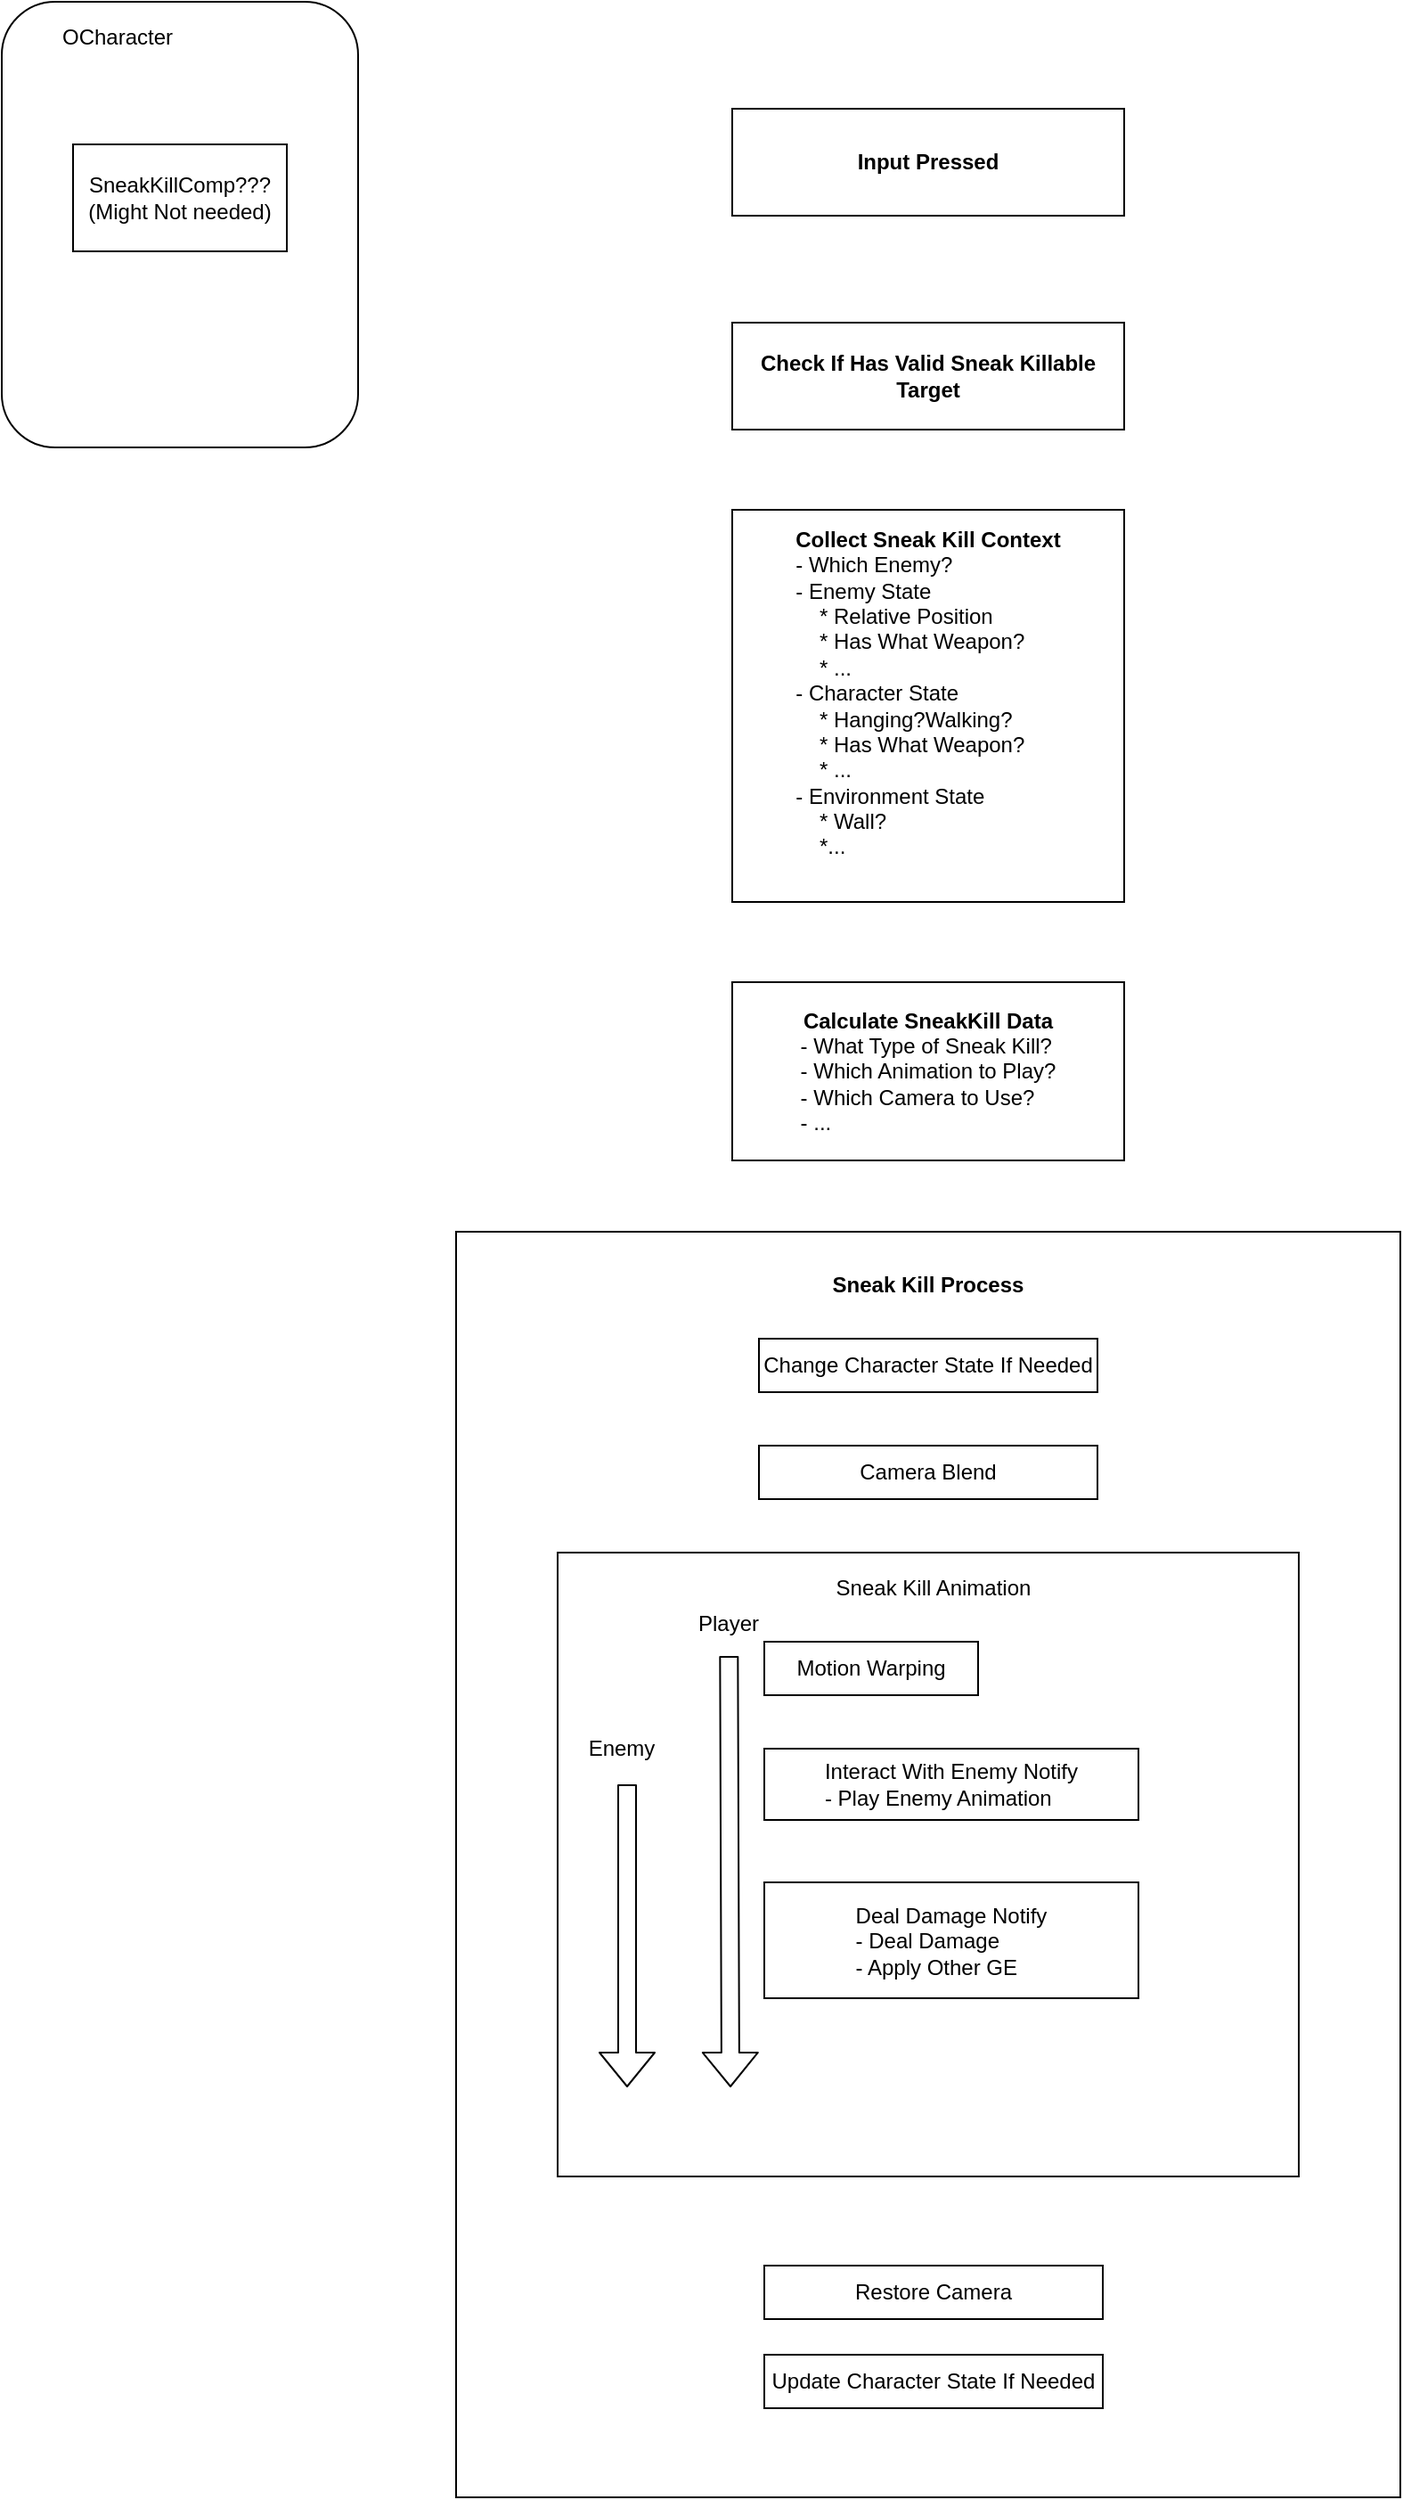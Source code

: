 <mxfile version="14.9.0" type="device"><diagram id="Qs70cXRvj5u2VKLmqpQl" name="Page-1"><mxGraphModel dx="2062" dy="1122" grid="1" gridSize="10" guides="1" tooltips="1" connect="1" arrows="1" fold="1" page="1" pageScale="1" pageWidth="827" pageHeight="1169" math="0" shadow="0"><root><mxCell id="0"/><mxCell id="1" parent="0"/><mxCell id="CFs0evRaRG8XCZpvl0y--2" value="" style="rounded=1;whiteSpace=wrap;html=1;" vertex="1" parent="1"><mxGeometry x="100" y="190" width="200" height="250" as="geometry"/></mxCell><mxCell id="CFs0evRaRG8XCZpvl0y--1" value="SneakKillComp???&lt;br&gt;(Might Not needed)" style="rounded=0;whiteSpace=wrap;html=1;" vertex="1" parent="1"><mxGeometry x="140" y="270" width="120" height="60" as="geometry"/></mxCell><mxCell id="CFs0evRaRG8XCZpvl0y--3" value="OCharacter" style="text;html=1;strokeColor=none;fillColor=none;align=center;verticalAlign=middle;whiteSpace=wrap;rounded=0;" vertex="1" parent="1"><mxGeometry x="130" y="200" width="70" height="20" as="geometry"/></mxCell><mxCell id="CFs0evRaRG8XCZpvl0y--4" value="&lt;b&gt;Input Pressed&lt;/b&gt;" style="rounded=0;whiteSpace=wrap;html=1;" vertex="1" parent="1"><mxGeometry x="510" y="250" width="220" height="60" as="geometry"/></mxCell><mxCell id="CFs0evRaRG8XCZpvl0y--6" value="&lt;b&gt;Check If Has Valid Sneak Killable Target&lt;/b&gt;" style="rounded=0;whiteSpace=wrap;html=1;" vertex="1" parent="1"><mxGeometry x="510" y="370" width="220" height="60" as="geometry"/></mxCell><mxCell id="CFs0evRaRG8XCZpvl0y--7" value="&lt;b&gt;Collect Sneak Kill Context&lt;/b&gt;&lt;br&gt;&lt;div style=&quot;text-align: left&quot;&gt;- Which Enemy?&lt;/div&gt;&lt;div style=&quot;text-align: left&quot;&gt;- Enemy State&lt;br&gt;&amp;nbsp; &amp;nbsp; * Relative Position&lt;br&gt;&amp;nbsp; &amp;nbsp; * Has What Weapon?&lt;/div&gt;&lt;div style=&quot;text-align: left&quot;&gt;&amp;nbsp; &amp;nbsp; * ...&lt;/div&gt;&lt;div style=&quot;text-align: left&quot;&gt;- Character State&lt;/div&gt;&lt;div style=&quot;text-align: left&quot;&gt;&amp;nbsp; &amp;nbsp; * Hanging?Walking?&lt;br&gt;&amp;nbsp; &amp;nbsp; * Has What Weapon?&lt;br&gt;&amp;nbsp; &amp;nbsp; * ...&lt;/div&gt;&lt;div style=&quot;text-align: left&quot;&gt;- Environment State&lt;/div&gt;&lt;div style=&quot;text-align: left&quot;&gt;&amp;nbsp; &amp;nbsp; * Wall?&lt;/div&gt;&lt;div style=&quot;text-align: left&quot;&gt;&amp;nbsp; &amp;nbsp; *...&lt;br&gt;&lt;br&gt;&lt;/div&gt;" style="rounded=0;whiteSpace=wrap;html=1;" vertex="1" parent="1"><mxGeometry x="510" y="475" width="220" height="220" as="geometry"/></mxCell><mxCell id="CFs0evRaRG8XCZpvl0y--8" value="&lt;div&gt;&lt;b&gt;Calculate SneakKill Data&lt;/b&gt;&lt;/div&gt;&lt;div style=&quot;text-align: left&quot;&gt;&lt;span&gt;- What Type of Sneak Kill?&lt;/span&gt;&lt;/div&gt;&lt;div style=&quot;text-align: left&quot;&gt;&lt;span&gt;- Which Animation to Play?&lt;br&gt;- Which Camera to Use?&lt;/span&gt;&lt;/div&gt;&lt;div style=&quot;text-align: left&quot;&gt;&lt;span&gt;- ...&lt;/span&gt;&lt;/div&gt;" style="rounded=0;whiteSpace=wrap;html=1;align=center;" vertex="1" parent="1"><mxGeometry x="510" y="740" width="220" height="100" as="geometry"/></mxCell><mxCell id="CFs0evRaRG8XCZpvl0y--9" value="" style="rounded=0;whiteSpace=wrap;html=1;" vertex="1" parent="1"><mxGeometry x="355" y="880" width="530" height="710" as="geometry"/></mxCell><mxCell id="CFs0evRaRG8XCZpvl0y--10" value="&lt;b&gt;Sneak Kill Process&lt;/b&gt;" style="text;html=1;strokeColor=none;fillColor=none;align=center;verticalAlign=middle;whiteSpace=wrap;rounded=0;" vertex="1" parent="1"><mxGeometry x="540" y="900" width="160" height="20" as="geometry"/></mxCell><mxCell id="CFs0evRaRG8XCZpvl0y--11" value="" style="rounded=0;whiteSpace=wrap;html=1;" vertex="1" parent="1"><mxGeometry x="412" y="1060" width="416" height="350" as="geometry"/></mxCell><mxCell id="CFs0evRaRG8XCZpvl0y--14" value="" style="shape=flexArrow;endArrow=classic;html=1;exitX=0.498;exitY=0.101;exitDx=0;exitDy=0;exitPerimeter=0;" edge="1" parent="1"><mxGeometry width="50" height="50" relative="1" as="geometry"><mxPoint x="508.158" y="1117.995" as="sourcePoint"/><mxPoint x="509" y="1360" as="targetPoint"/></mxGeometry></mxCell><mxCell id="CFs0evRaRG8XCZpvl0y--15" value="Sneak Kill Animation" style="text;html=1;strokeColor=none;fillColor=none;align=center;verticalAlign=middle;whiteSpace=wrap;rounded=0;" vertex="1" parent="1"><mxGeometry x="548" y="1070" width="150" height="20" as="geometry"/></mxCell><mxCell id="CFs0evRaRG8XCZpvl0y--16" value="Motion Warping" style="rounded=0;whiteSpace=wrap;html=1;" vertex="1" parent="1"><mxGeometry x="528" y="1110" width="120" height="30" as="geometry"/></mxCell><mxCell id="CFs0evRaRG8XCZpvl0y--19" value="Interact With Enemy Notify&lt;br&gt;&lt;div style=&quot;text-align: left&quot;&gt;&lt;span&gt;- Play Enemy Animation&lt;/span&gt;&lt;/div&gt;" style="rounded=0;whiteSpace=wrap;html=1;" vertex="1" parent="1"><mxGeometry x="528" y="1170" width="210" height="40" as="geometry"/></mxCell><mxCell id="CFs0evRaRG8XCZpvl0y--20" value="" style="shape=flexArrow;endArrow=classic;html=1;" edge="1" parent="1"><mxGeometry width="50" height="50" relative="1" as="geometry"><mxPoint x="451" y="1190" as="sourcePoint"/><mxPoint x="451" y="1360" as="targetPoint"/></mxGeometry></mxCell><mxCell id="CFs0evRaRG8XCZpvl0y--21" value="Player" style="text;html=1;strokeColor=none;fillColor=none;align=center;verticalAlign=middle;whiteSpace=wrap;rounded=0;" vertex="1" parent="1"><mxGeometry x="478" y="1090" width="60" height="20" as="geometry"/></mxCell><mxCell id="CFs0evRaRG8XCZpvl0y--22" value="Enemy" style="text;html=1;strokeColor=none;fillColor=none;align=center;verticalAlign=middle;whiteSpace=wrap;rounded=0;" vertex="1" parent="1"><mxGeometry x="418" y="1160" width="60" height="20" as="geometry"/></mxCell><mxCell id="CFs0evRaRG8XCZpvl0y--23" value="Camera Blend" style="rounded=0;whiteSpace=wrap;html=1;" vertex="1" parent="1"><mxGeometry x="525" y="1000" width="190" height="30" as="geometry"/></mxCell><mxCell id="CFs0evRaRG8XCZpvl0y--24" value="Deal Damage Notify&lt;br&gt;&lt;div style=&quot;text-align: left&quot;&gt;&lt;span&gt;- Deal Damage&lt;br&gt;- Apply Other GE&lt;/span&gt;&lt;/div&gt;" style="rounded=0;whiteSpace=wrap;html=1;" vertex="1" parent="1"><mxGeometry x="528" y="1245" width="210" height="65" as="geometry"/></mxCell><mxCell id="CFs0evRaRG8XCZpvl0y--25" value="Restore Camera" style="rounded=0;whiteSpace=wrap;html=1;" vertex="1" parent="1"><mxGeometry x="528" y="1460" width="190" height="30" as="geometry"/></mxCell><mxCell id="CFs0evRaRG8XCZpvl0y--26" value="Change Character State If Needed" style="rounded=0;whiteSpace=wrap;html=1;" vertex="1" parent="1"><mxGeometry x="525" y="940" width="190" height="30" as="geometry"/></mxCell><mxCell id="CFs0evRaRG8XCZpvl0y--27" value="Update Character State If Needed" style="rounded=0;whiteSpace=wrap;html=1;" vertex="1" parent="1"><mxGeometry x="528" y="1510" width="190" height="30" as="geometry"/></mxCell></root></mxGraphModel></diagram></mxfile>